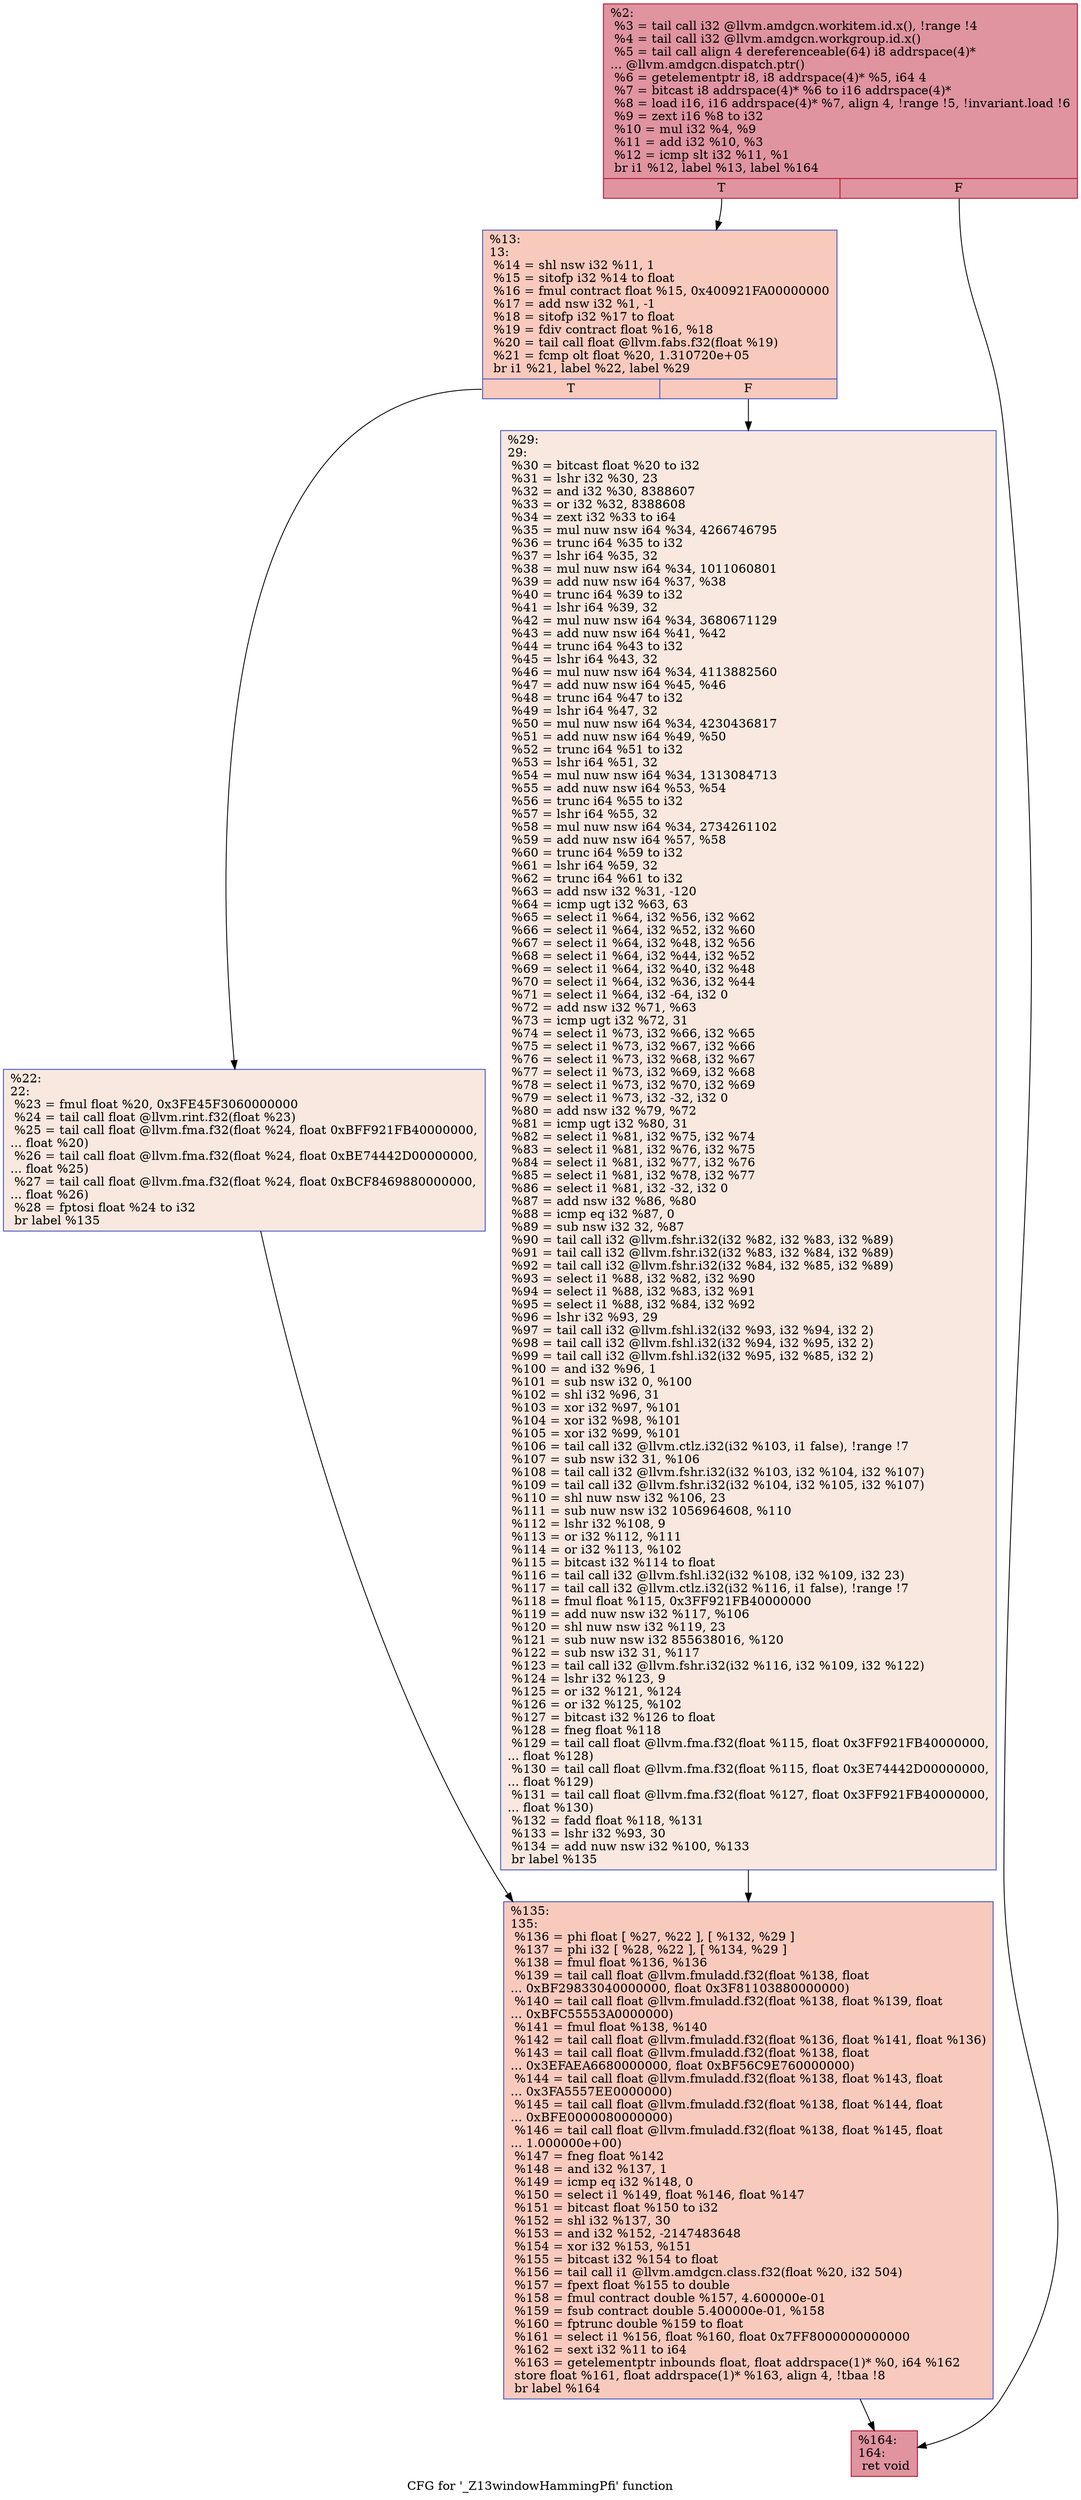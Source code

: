 digraph "CFG for '_Z13windowHammingPfi' function" {
	label="CFG for '_Z13windowHammingPfi' function";

	Node0x5b86c70 [shape=record,color="#b70d28ff", style=filled, fillcolor="#b70d2870",label="{%2:\l  %3 = tail call i32 @llvm.amdgcn.workitem.id.x(), !range !4\l  %4 = tail call i32 @llvm.amdgcn.workgroup.id.x()\l  %5 = tail call align 4 dereferenceable(64) i8 addrspace(4)*\l... @llvm.amdgcn.dispatch.ptr()\l  %6 = getelementptr i8, i8 addrspace(4)* %5, i64 4\l  %7 = bitcast i8 addrspace(4)* %6 to i16 addrspace(4)*\l  %8 = load i16, i16 addrspace(4)* %7, align 4, !range !5, !invariant.load !6\l  %9 = zext i16 %8 to i32\l  %10 = mul i32 %4, %9\l  %11 = add i32 %10, %3\l  %12 = icmp slt i32 %11, %1\l  br i1 %12, label %13, label %164\l|{<s0>T|<s1>F}}"];
	Node0x5b86c70:s0 -> Node0x5b87be0;
	Node0x5b86c70:s1 -> Node0x5b88c00;
	Node0x5b87be0 [shape=record,color="#3d50c3ff", style=filled, fillcolor="#ef886b70",label="{%13:\l13:                                               \l  %14 = shl nsw i32 %11, 1\l  %15 = sitofp i32 %14 to float\l  %16 = fmul contract float %15, 0x400921FA00000000\l  %17 = add nsw i32 %1, -1\l  %18 = sitofp i32 %17 to float\l  %19 = fdiv contract float %16, %18\l  %20 = tail call float @llvm.fabs.f32(float %19)\l  %21 = fcmp olt float %20, 1.310720e+05\l  br i1 %21, label %22, label %29\l|{<s0>T|<s1>F}}"];
	Node0x5b87be0:s0 -> Node0x5b89e10;
	Node0x5b87be0:s1 -> Node0x5b89ea0;
	Node0x5b89e10 [shape=record,color="#3d50c3ff", style=filled, fillcolor="#f1ccb870",label="{%22:\l22:                                               \l  %23 = fmul float %20, 0x3FE45F3060000000\l  %24 = tail call float @llvm.rint.f32(float %23)\l  %25 = tail call float @llvm.fma.f32(float %24, float 0xBFF921FB40000000,\l... float %20)\l  %26 = tail call float @llvm.fma.f32(float %24, float 0xBE74442D00000000,\l... float %25)\l  %27 = tail call float @llvm.fma.f32(float %24, float 0xBCF8469880000000,\l... float %26)\l  %28 = fptosi float %24 to i32\l  br label %135\l}"];
	Node0x5b89e10 -> Node0x5b8a8b0;
	Node0x5b89ea0 [shape=record,color="#3d50c3ff", style=filled, fillcolor="#f1ccb870",label="{%29:\l29:                                               \l  %30 = bitcast float %20 to i32\l  %31 = lshr i32 %30, 23\l  %32 = and i32 %30, 8388607\l  %33 = or i32 %32, 8388608\l  %34 = zext i32 %33 to i64\l  %35 = mul nuw nsw i64 %34, 4266746795\l  %36 = trunc i64 %35 to i32\l  %37 = lshr i64 %35, 32\l  %38 = mul nuw nsw i64 %34, 1011060801\l  %39 = add nuw nsw i64 %37, %38\l  %40 = trunc i64 %39 to i32\l  %41 = lshr i64 %39, 32\l  %42 = mul nuw nsw i64 %34, 3680671129\l  %43 = add nuw nsw i64 %41, %42\l  %44 = trunc i64 %43 to i32\l  %45 = lshr i64 %43, 32\l  %46 = mul nuw nsw i64 %34, 4113882560\l  %47 = add nuw nsw i64 %45, %46\l  %48 = trunc i64 %47 to i32\l  %49 = lshr i64 %47, 32\l  %50 = mul nuw nsw i64 %34, 4230436817\l  %51 = add nuw nsw i64 %49, %50\l  %52 = trunc i64 %51 to i32\l  %53 = lshr i64 %51, 32\l  %54 = mul nuw nsw i64 %34, 1313084713\l  %55 = add nuw nsw i64 %53, %54\l  %56 = trunc i64 %55 to i32\l  %57 = lshr i64 %55, 32\l  %58 = mul nuw nsw i64 %34, 2734261102\l  %59 = add nuw nsw i64 %57, %58\l  %60 = trunc i64 %59 to i32\l  %61 = lshr i64 %59, 32\l  %62 = trunc i64 %61 to i32\l  %63 = add nsw i32 %31, -120\l  %64 = icmp ugt i32 %63, 63\l  %65 = select i1 %64, i32 %56, i32 %62\l  %66 = select i1 %64, i32 %52, i32 %60\l  %67 = select i1 %64, i32 %48, i32 %56\l  %68 = select i1 %64, i32 %44, i32 %52\l  %69 = select i1 %64, i32 %40, i32 %48\l  %70 = select i1 %64, i32 %36, i32 %44\l  %71 = select i1 %64, i32 -64, i32 0\l  %72 = add nsw i32 %71, %63\l  %73 = icmp ugt i32 %72, 31\l  %74 = select i1 %73, i32 %66, i32 %65\l  %75 = select i1 %73, i32 %67, i32 %66\l  %76 = select i1 %73, i32 %68, i32 %67\l  %77 = select i1 %73, i32 %69, i32 %68\l  %78 = select i1 %73, i32 %70, i32 %69\l  %79 = select i1 %73, i32 -32, i32 0\l  %80 = add nsw i32 %79, %72\l  %81 = icmp ugt i32 %80, 31\l  %82 = select i1 %81, i32 %75, i32 %74\l  %83 = select i1 %81, i32 %76, i32 %75\l  %84 = select i1 %81, i32 %77, i32 %76\l  %85 = select i1 %81, i32 %78, i32 %77\l  %86 = select i1 %81, i32 -32, i32 0\l  %87 = add nsw i32 %86, %80\l  %88 = icmp eq i32 %87, 0\l  %89 = sub nsw i32 32, %87\l  %90 = tail call i32 @llvm.fshr.i32(i32 %82, i32 %83, i32 %89)\l  %91 = tail call i32 @llvm.fshr.i32(i32 %83, i32 %84, i32 %89)\l  %92 = tail call i32 @llvm.fshr.i32(i32 %84, i32 %85, i32 %89)\l  %93 = select i1 %88, i32 %82, i32 %90\l  %94 = select i1 %88, i32 %83, i32 %91\l  %95 = select i1 %88, i32 %84, i32 %92\l  %96 = lshr i32 %93, 29\l  %97 = tail call i32 @llvm.fshl.i32(i32 %93, i32 %94, i32 2)\l  %98 = tail call i32 @llvm.fshl.i32(i32 %94, i32 %95, i32 2)\l  %99 = tail call i32 @llvm.fshl.i32(i32 %95, i32 %85, i32 2)\l  %100 = and i32 %96, 1\l  %101 = sub nsw i32 0, %100\l  %102 = shl i32 %96, 31\l  %103 = xor i32 %97, %101\l  %104 = xor i32 %98, %101\l  %105 = xor i32 %99, %101\l  %106 = tail call i32 @llvm.ctlz.i32(i32 %103, i1 false), !range !7\l  %107 = sub nsw i32 31, %106\l  %108 = tail call i32 @llvm.fshr.i32(i32 %103, i32 %104, i32 %107)\l  %109 = tail call i32 @llvm.fshr.i32(i32 %104, i32 %105, i32 %107)\l  %110 = shl nuw nsw i32 %106, 23\l  %111 = sub nuw nsw i32 1056964608, %110\l  %112 = lshr i32 %108, 9\l  %113 = or i32 %112, %111\l  %114 = or i32 %113, %102\l  %115 = bitcast i32 %114 to float\l  %116 = tail call i32 @llvm.fshl.i32(i32 %108, i32 %109, i32 23)\l  %117 = tail call i32 @llvm.ctlz.i32(i32 %116, i1 false), !range !7\l  %118 = fmul float %115, 0x3FF921FB40000000\l  %119 = add nuw nsw i32 %117, %106\l  %120 = shl nuw nsw i32 %119, 23\l  %121 = sub nuw nsw i32 855638016, %120\l  %122 = sub nsw i32 31, %117\l  %123 = tail call i32 @llvm.fshr.i32(i32 %116, i32 %109, i32 %122)\l  %124 = lshr i32 %123, 9\l  %125 = or i32 %121, %124\l  %126 = or i32 %125, %102\l  %127 = bitcast i32 %126 to float\l  %128 = fneg float %118\l  %129 = tail call float @llvm.fma.f32(float %115, float 0x3FF921FB40000000,\l... float %128)\l  %130 = tail call float @llvm.fma.f32(float %115, float 0x3E74442D00000000,\l... float %129)\l  %131 = tail call float @llvm.fma.f32(float %127, float 0x3FF921FB40000000,\l... float %130)\l  %132 = fadd float %118, %131\l  %133 = lshr i32 %93, 30\l  %134 = add nuw nsw i32 %100, %133\l  br label %135\l}"];
	Node0x5b89ea0 -> Node0x5b8a8b0;
	Node0x5b8a8b0 [shape=record,color="#3d50c3ff", style=filled, fillcolor="#ef886b70",label="{%135:\l135:                                              \l  %136 = phi float [ %27, %22 ], [ %132, %29 ]\l  %137 = phi i32 [ %28, %22 ], [ %134, %29 ]\l  %138 = fmul float %136, %136\l  %139 = tail call float @llvm.fmuladd.f32(float %138, float\l... 0xBF29833040000000, float 0x3F81103880000000)\l  %140 = tail call float @llvm.fmuladd.f32(float %138, float %139, float\l... 0xBFC55553A0000000)\l  %141 = fmul float %138, %140\l  %142 = tail call float @llvm.fmuladd.f32(float %136, float %141, float %136)\l  %143 = tail call float @llvm.fmuladd.f32(float %138, float\l... 0x3EFAEA6680000000, float 0xBF56C9E760000000)\l  %144 = tail call float @llvm.fmuladd.f32(float %138, float %143, float\l... 0x3FA5557EE0000000)\l  %145 = tail call float @llvm.fmuladd.f32(float %138, float %144, float\l... 0xBFE0000080000000)\l  %146 = tail call float @llvm.fmuladd.f32(float %138, float %145, float\l... 1.000000e+00)\l  %147 = fneg float %142\l  %148 = and i32 %137, 1\l  %149 = icmp eq i32 %148, 0\l  %150 = select i1 %149, float %146, float %147\l  %151 = bitcast float %150 to i32\l  %152 = shl i32 %137, 30\l  %153 = and i32 %152, -2147483648\l  %154 = xor i32 %153, %151\l  %155 = bitcast i32 %154 to float\l  %156 = tail call i1 @llvm.amdgcn.class.f32(float %20, i32 504)\l  %157 = fpext float %155 to double\l  %158 = fmul contract double %157, 4.600000e-01\l  %159 = fsub contract double 5.400000e-01, %158\l  %160 = fptrunc double %159 to float\l  %161 = select i1 %156, float %160, float 0x7FF8000000000000\l  %162 = sext i32 %11 to i64\l  %163 = getelementptr inbounds float, float addrspace(1)* %0, i64 %162\l  store float %161, float addrspace(1)* %163, align 4, !tbaa !8\l  br label %164\l}"];
	Node0x5b8a8b0 -> Node0x5b88c00;
	Node0x5b88c00 [shape=record,color="#b70d28ff", style=filled, fillcolor="#b70d2870",label="{%164:\l164:                                              \l  ret void\l}"];
}
